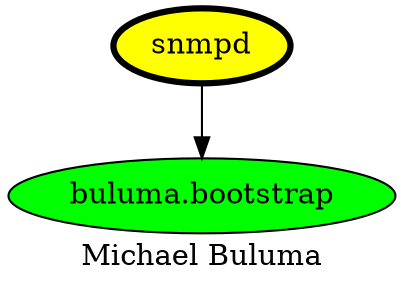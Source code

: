 digraph PhiloDilemma {
  label = "Michael Buluma" ;
  overlap=false
  {
    "snmpd" [fillcolor=yellow style=filled penwidth=3]
    "buluma.bootstrap" [fillcolor=green style=filled]
  }
  "snmpd" -> "buluma.bootstrap"
}
